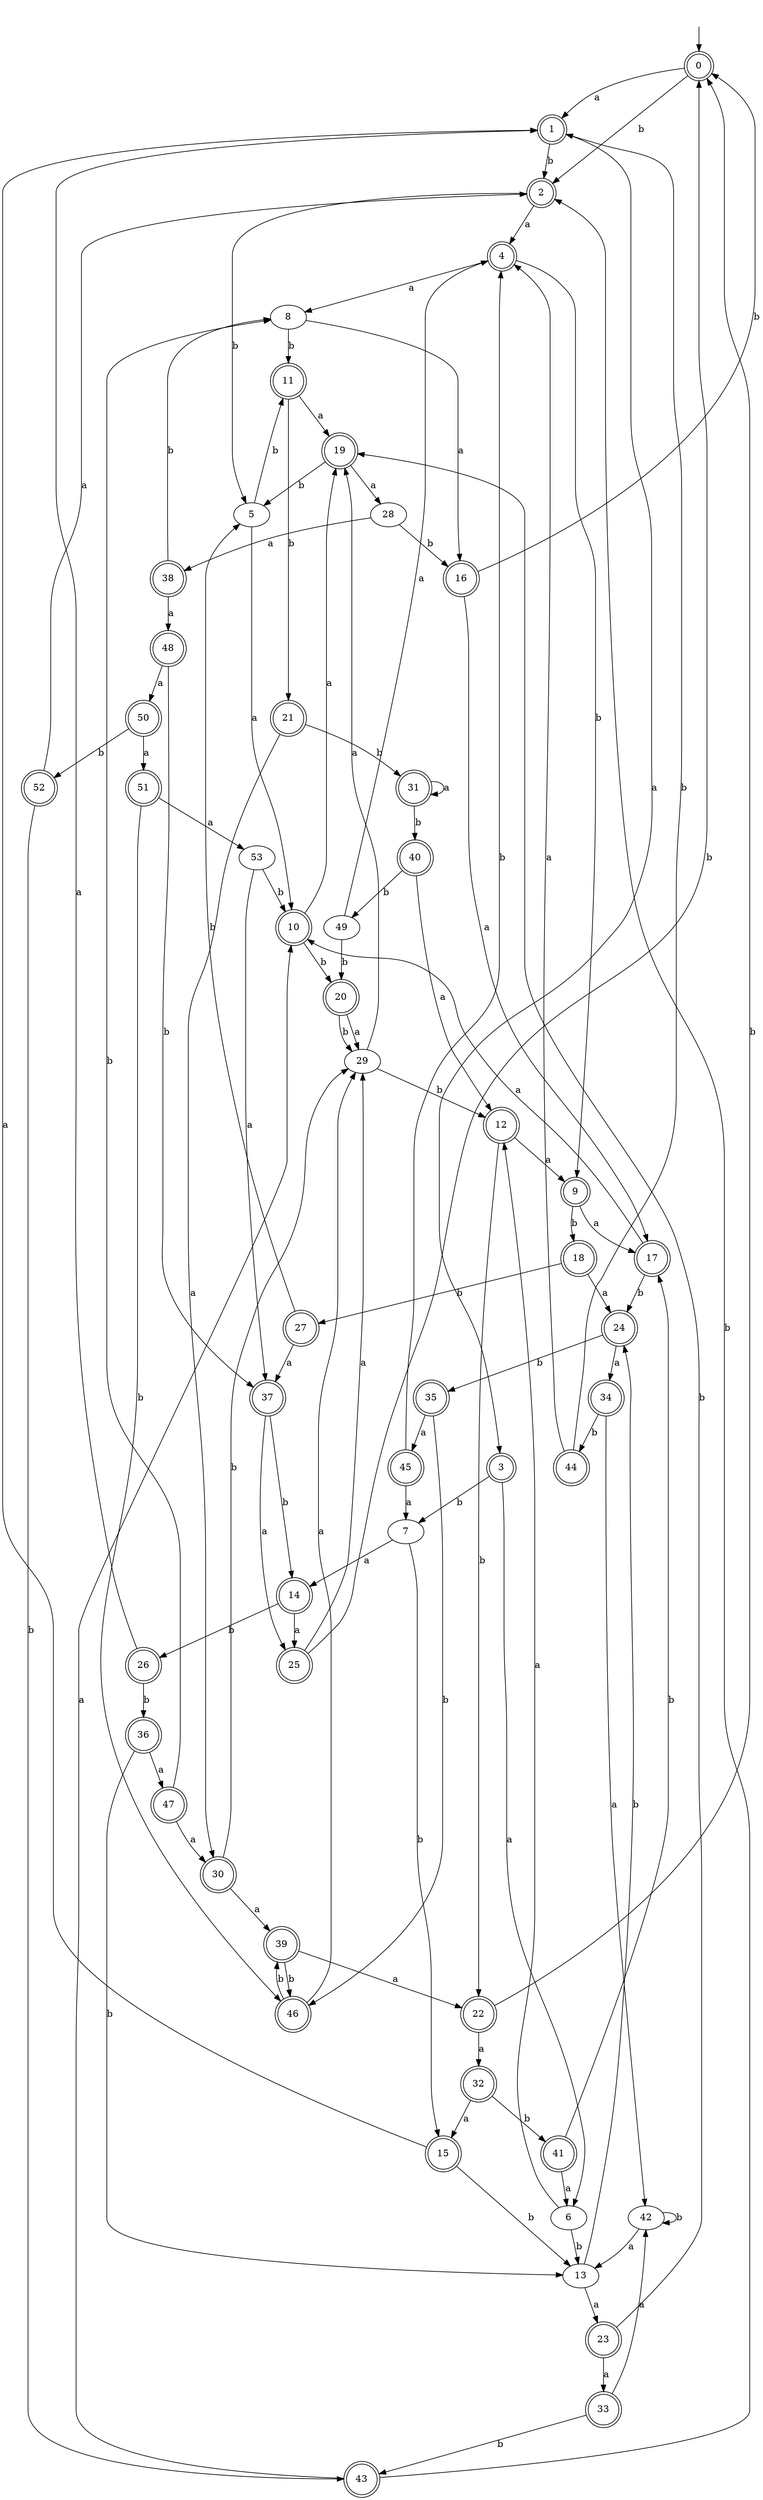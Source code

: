 digraph RandomDFA {
  __start0 [label="", shape=none];
  __start0 -> 0 [label=""];
  0 [shape=circle] [shape=doublecircle]
  0 -> 1 [label="a"]
  0 -> 2 [label="b"]
  1 [shape=doublecircle]
  1 -> 3 [label="a"]
  1 -> 2 [label="b"]
  2 [shape=doublecircle]
  2 -> 4 [label="a"]
  2 -> 5 [label="b"]
  3 [shape=doublecircle]
  3 -> 6 [label="a"]
  3 -> 7 [label="b"]
  4 [shape=doublecircle]
  4 -> 8 [label="a"]
  4 -> 9 [label="b"]
  5
  5 -> 10 [label="a"]
  5 -> 11 [label="b"]
  6
  6 -> 12 [label="a"]
  6 -> 13 [label="b"]
  7
  7 -> 14 [label="a"]
  7 -> 15 [label="b"]
  8
  8 -> 16 [label="a"]
  8 -> 11 [label="b"]
  9 [shape=doublecircle]
  9 -> 17 [label="a"]
  9 -> 18 [label="b"]
  10 [shape=doublecircle]
  10 -> 19 [label="a"]
  10 -> 20 [label="b"]
  11 [shape=doublecircle]
  11 -> 19 [label="a"]
  11 -> 21 [label="b"]
  12 [shape=doublecircle]
  12 -> 9 [label="a"]
  12 -> 22 [label="b"]
  13
  13 -> 23 [label="a"]
  13 -> 24 [label="b"]
  14 [shape=doublecircle]
  14 -> 25 [label="a"]
  14 -> 26 [label="b"]
  15 [shape=doublecircle]
  15 -> 1 [label="a"]
  15 -> 13 [label="b"]
  16 [shape=doublecircle]
  16 -> 17 [label="a"]
  16 -> 0 [label="b"]
  17 [shape=doublecircle]
  17 -> 10 [label="a"]
  17 -> 24 [label="b"]
  18 [shape=doublecircle]
  18 -> 24 [label="a"]
  18 -> 27 [label="b"]
  19 [shape=doublecircle]
  19 -> 28 [label="a"]
  19 -> 5 [label="b"]
  20 [shape=doublecircle]
  20 -> 29 [label="a"]
  20 -> 29 [label="b"]
  21 [shape=doublecircle]
  21 -> 30 [label="a"]
  21 -> 31 [label="b"]
  22 [shape=doublecircle]
  22 -> 32 [label="a"]
  22 -> 0 [label="b"]
  23 [shape=doublecircle]
  23 -> 33 [label="a"]
  23 -> 19 [label="b"]
  24 [shape=doublecircle]
  24 -> 34 [label="a"]
  24 -> 35 [label="b"]
  25 [shape=doublecircle]
  25 -> 29 [label="a"]
  25 -> 0 [label="b"]
  26 [shape=doublecircle]
  26 -> 1 [label="a"]
  26 -> 36 [label="b"]
  27 [shape=doublecircle]
  27 -> 37 [label="a"]
  27 -> 5 [label="b"]
  28
  28 -> 38 [label="a"]
  28 -> 16 [label="b"]
  29
  29 -> 19 [label="a"]
  29 -> 12 [label="b"]
  30 [shape=doublecircle]
  30 -> 39 [label="a"]
  30 -> 29 [label="b"]
  31 [shape=doublecircle]
  31 -> 31 [label="a"]
  31 -> 40 [label="b"]
  32 [shape=doublecircle]
  32 -> 15 [label="a"]
  32 -> 41 [label="b"]
  33 [shape=doublecircle]
  33 -> 42 [label="a"]
  33 -> 43 [label="b"]
  34 [shape=doublecircle]
  34 -> 42 [label="a"]
  34 -> 44 [label="b"]
  35 [shape=doublecircle]
  35 -> 45 [label="a"]
  35 -> 46 [label="b"]
  36 [shape=doublecircle]
  36 -> 47 [label="a"]
  36 -> 13 [label="b"]
  37 [shape=doublecircle]
  37 -> 25 [label="a"]
  37 -> 14 [label="b"]
  38 [shape=doublecircle]
  38 -> 48 [label="a"]
  38 -> 8 [label="b"]
  39 [shape=doublecircle]
  39 -> 22 [label="a"]
  39 -> 46 [label="b"]
  40 [shape=doublecircle]
  40 -> 12 [label="a"]
  40 -> 49 [label="b"]
  41 [shape=doublecircle]
  41 -> 6 [label="a"]
  41 -> 17 [label="b"]
  42
  42 -> 13 [label="a"]
  42 -> 42 [label="b"]
  43 [shape=doublecircle]
  43 -> 10 [label="a"]
  43 -> 2 [label="b"]
  44 [shape=doublecircle]
  44 -> 4 [label="a"]
  44 -> 1 [label="b"]
  45 [shape=doublecircle]
  45 -> 7 [label="a"]
  45 -> 4 [label="b"]
  46 [shape=doublecircle]
  46 -> 29 [label="a"]
  46 -> 39 [label="b"]
  47 [shape=doublecircle]
  47 -> 30 [label="a"]
  47 -> 8 [label="b"]
  48 [shape=doublecircle]
  48 -> 50 [label="a"]
  48 -> 37 [label="b"]
  49
  49 -> 4 [label="a"]
  49 -> 20 [label="b"]
  50 [shape=doublecircle]
  50 -> 51 [label="a"]
  50 -> 52 [label="b"]
  51 [shape=doublecircle]
  51 -> 53 [label="a"]
  51 -> 46 [label="b"]
  52 [shape=doublecircle]
  52 -> 2 [label="a"]
  52 -> 43 [label="b"]
  53
  53 -> 37 [label="a"]
  53 -> 10 [label="b"]
}

